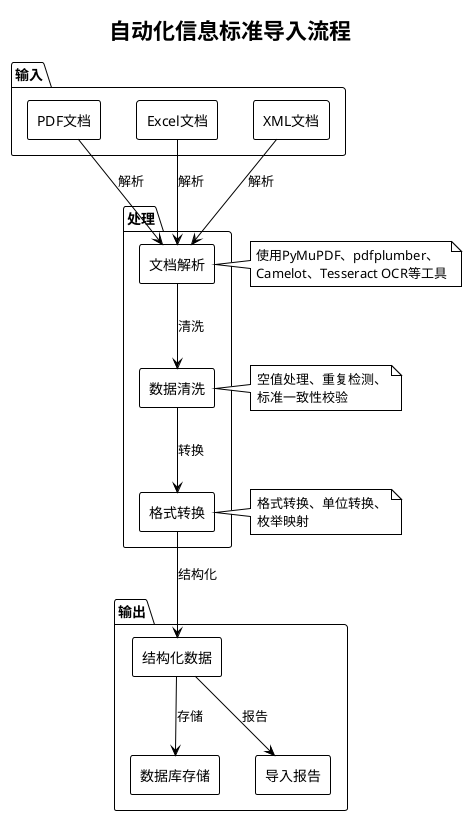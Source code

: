 @startuml 简化自动化导入流程图
!theme plain
skinparam backgroundColor #FFFFFF
skinparam componentStyle rectangle
skinparam component {
    BackgroundColor #FFFFFF
    BorderColor #000000
    FontColor #000000
}
skinparam package {
    BackgroundColor #FFFFFF
    BorderColor #000000
    FontColor #000000
}
skinparam note {
    BackgroundColor #FFFFFF
    BorderColor #000000
    FontColor #000000
}

title 自动化信息标准导入流程

package "输入" {
    component "PDF文档" as PDF
    component "Excel文档" as Excel
    component "XML文档" as XML
}

package "处理" {
    component "文档解析" as Parse
    component "数据清洗" as Clean
    component "格式转换" as Convert
}

package "输出" {
    component "结构化数据" as Data
    component "数据库存储" as DB
    component "导入报告" as Report
}

' 主要流程
PDF --> Parse : 解析
Excel --> Parse : 解析
XML --> Parse : 解析

Parse --> Clean : 清洗
Clean --> Convert : 转换
Convert --> Data : 结构化
Data --> DB : 存储
Data --> Report : 报告

note right of Parse
  使用PyMuPDF、pdfplumber、
  Camelot、Tesseract OCR等工具
end note

note right of Clean
  空值处理、重复检测、
  标准一致性校验
end note

note right of Convert
  格式转换、单位转换、
  枚举映射
end note

@enduml
